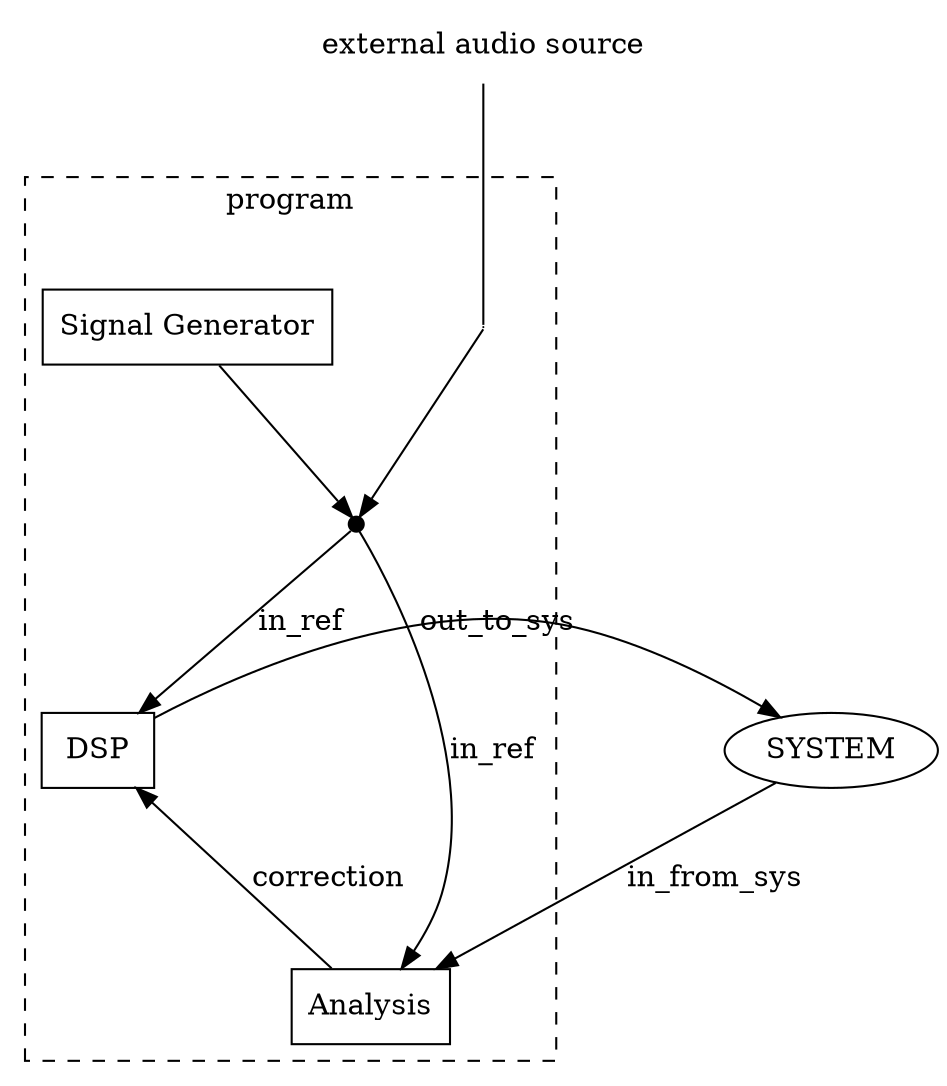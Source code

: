 digraph G {
    rankdir=TB;  // Canviat a "TB" (de dalt a baix) per ordenar en vertical
    bgcolor=white; // Fons blanc
    nodesep=1.0;
    ranksep=1.0;
    
    // Definició del node "external audio source" sense forma
    external_audio_source [label="external audio source", shape=plaintext];
    
    // Node invisible per garantir que ext_aud_src estigui fora de program
    dummy [shape=point, width=0];
    
    // Connexió entre ext_aud_src i el node invisible
    external_audio_source -> dummy [arrowhead=none];

    // Definició del node "program" com a subconjunt amb línia discontínua
    subgraph cluster_program {
        label="program";
        style=dashed;
        rankdir=TB;  // Manté l'ordre vertical dins de "program"
        
        // Elements dins del "program" en vertical
        signal_generator [label="Signal Generator", shape=box];
        dsp [label="DSP", shape=box];
        analysis [label="Analysis", shape=box];

        // Connexió invisible per forçar disposició vertical
        signal_generator -> dsp -> analysis [style=invis];

        // Connexions dins de "program"
        in_ref_split [shape=point, width=0.1];  // Punt invisible per fer el split
        dummy -> in_ref_split;
        in_ref_split -> dsp [label="in_ref"];
        in_ref_split -> analysis [label="in_ref"];

        // Feedback loop dins de program
        // feedback [shape=point, width=0]; // Punt per la connexió interna
        signal_generator -> in_ref_split;
    }

    // Connexió des de "DSP" a "system"
    system [label="SYSTEM"];
    dsp -> system [label="out_to_sys"];

    // Connexió des de "system" a "analysis"
    system -> analysis [label="in_from_sys"];

    // Connexió des de "analysis" a "DSP"
    analysis -> dsp [label="correction"];
}

